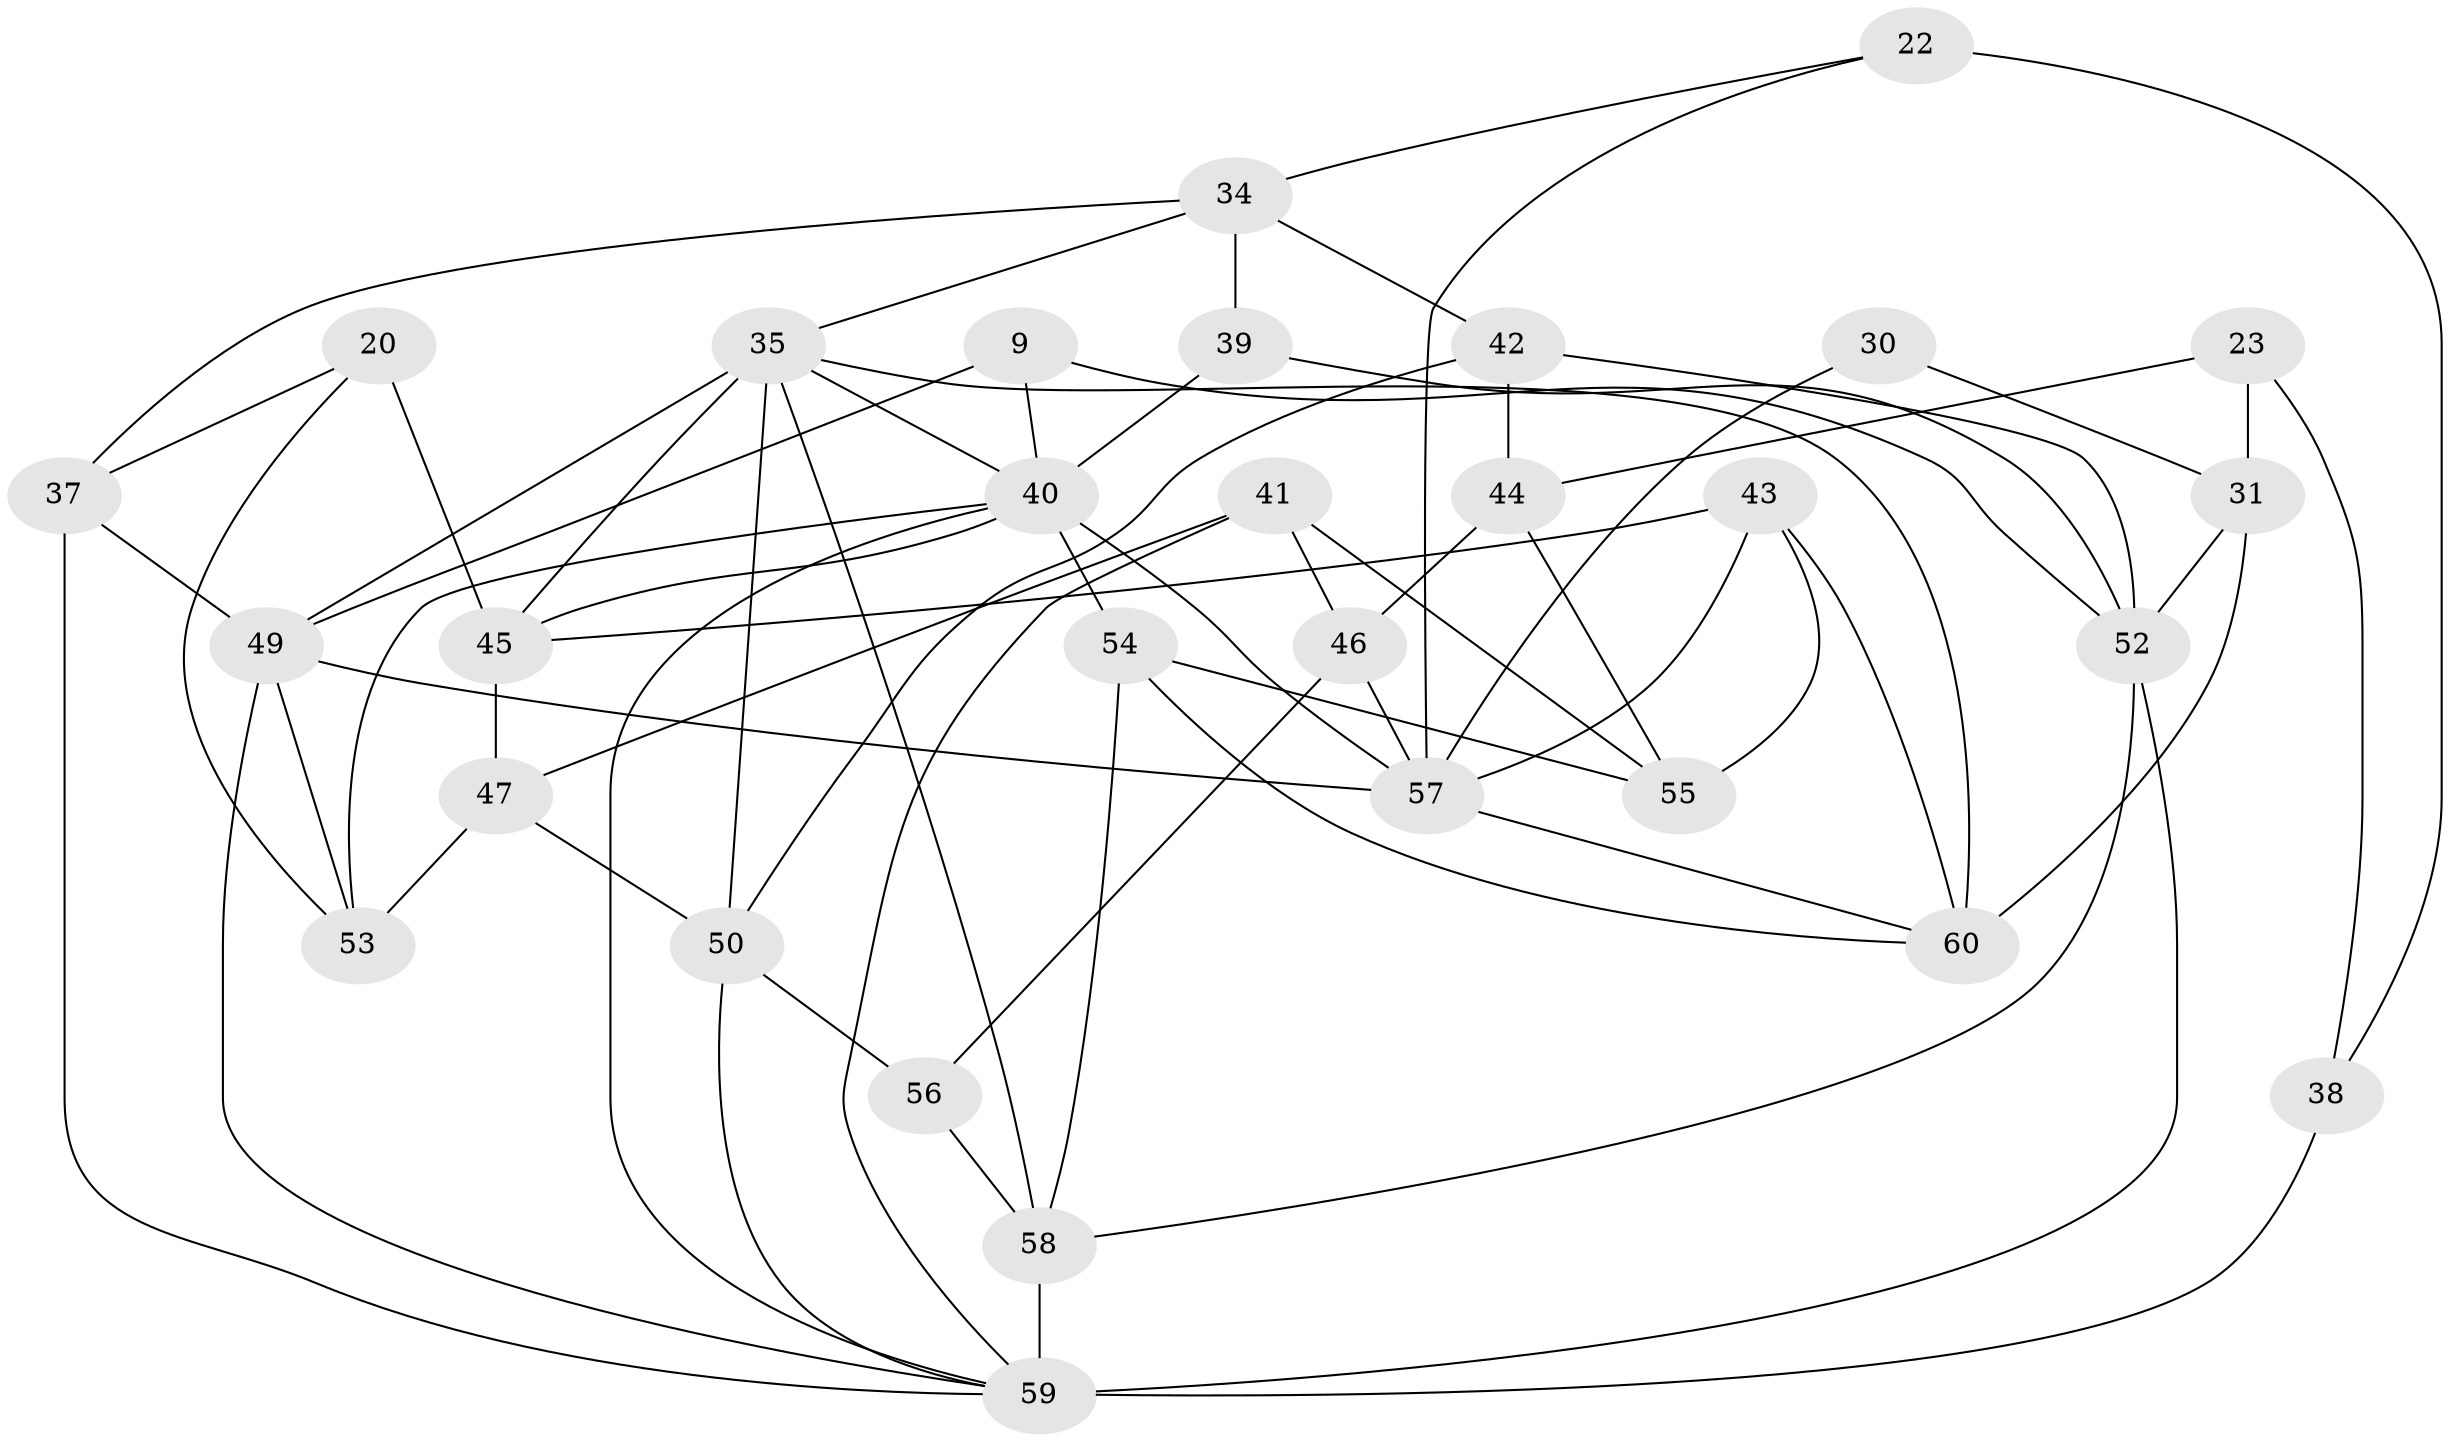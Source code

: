 // original degree distribution, {4: 1.0}
// Generated by graph-tools (version 1.1) at 2025/58/03/09/25 04:58:46]
// undirected, 30 vertices, 67 edges
graph export_dot {
graph [start="1"]
  node [color=gray90,style=filled];
  9;
  20;
  22;
  23;
  30;
  31 [super="+18"];
  34 [super="+19"];
  35 [super="+32+12"];
  37;
  38 [super="+16"];
  39;
  40 [super="+25+28"];
  41;
  42;
  43;
  44;
  45 [super="+17"];
  46 [super="+26"];
  47;
  49 [super="+1+29"];
  50 [super="+24"];
  52 [super="+13"];
  53;
  54;
  55;
  56;
  57 [super="+7+33+36"];
  58 [super="+15+21"];
  59 [super="+51+48"];
  60 [super="+27"];
  9 -- 49 [weight=2];
  9 -- 52;
  9 -- 40;
  20 -- 37;
  20 -- 45 [weight=2];
  20 -- 53;
  22 -- 38 [weight=2];
  22 -- 34;
  22 -- 57;
  23 -- 44;
  23 -- 31 [weight=2];
  23 -- 38;
  30 -- 31 [weight=2];
  30 -- 57 [weight=2];
  31 -- 52;
  31 -- 60;
  34 -- 39 [weight=2];
  34 -- 42;
  34 -- 35;
  34 -- 37;
  35 -- 58 [weight=2];
  35 -- 50 [weight=3];
  35 -- 49 [weight=3];
  35 -- 60 [weight=3];
  35 -- 45;
  35 -- 40;
  37 -- 59;
  37 -- 49;
  38 -- 59 [weight=3];
  39 -- 40;
  39 -- 52;
  40 -- 53;
  40 -- 54;
  40 -- 57;
  40 -- 59;
  40 -- 45;
  41 -- 47;
  41 -- 55;
  41 -- 59;
  41 -- 46;
  42 -- 50;
  42 -- 44;
  42 -- 52;
  43 -- 55;
  43 -- 45;
  43 -- 60;
  43 -- 57;
  44 -- 55;
  44 -- 46;
  45 -- 47;
  46 -- 56;
  46 -- 57 [weight=3];
  47 -- 50;
  47 -- 53;
  49 -- 57 [weight=2];
  49 -- 59;
  49 -- 53;
  50 -- 56 [weight=2];
  50 -- 59;
  52 -- 59;
  52 -- 58;
  54 -- 55;
  54 -- 58;
  54 -- 60;
  56 -- 58;
  57 -- 60 [weight=2];
  58 -- 59 [weight=3];
}

